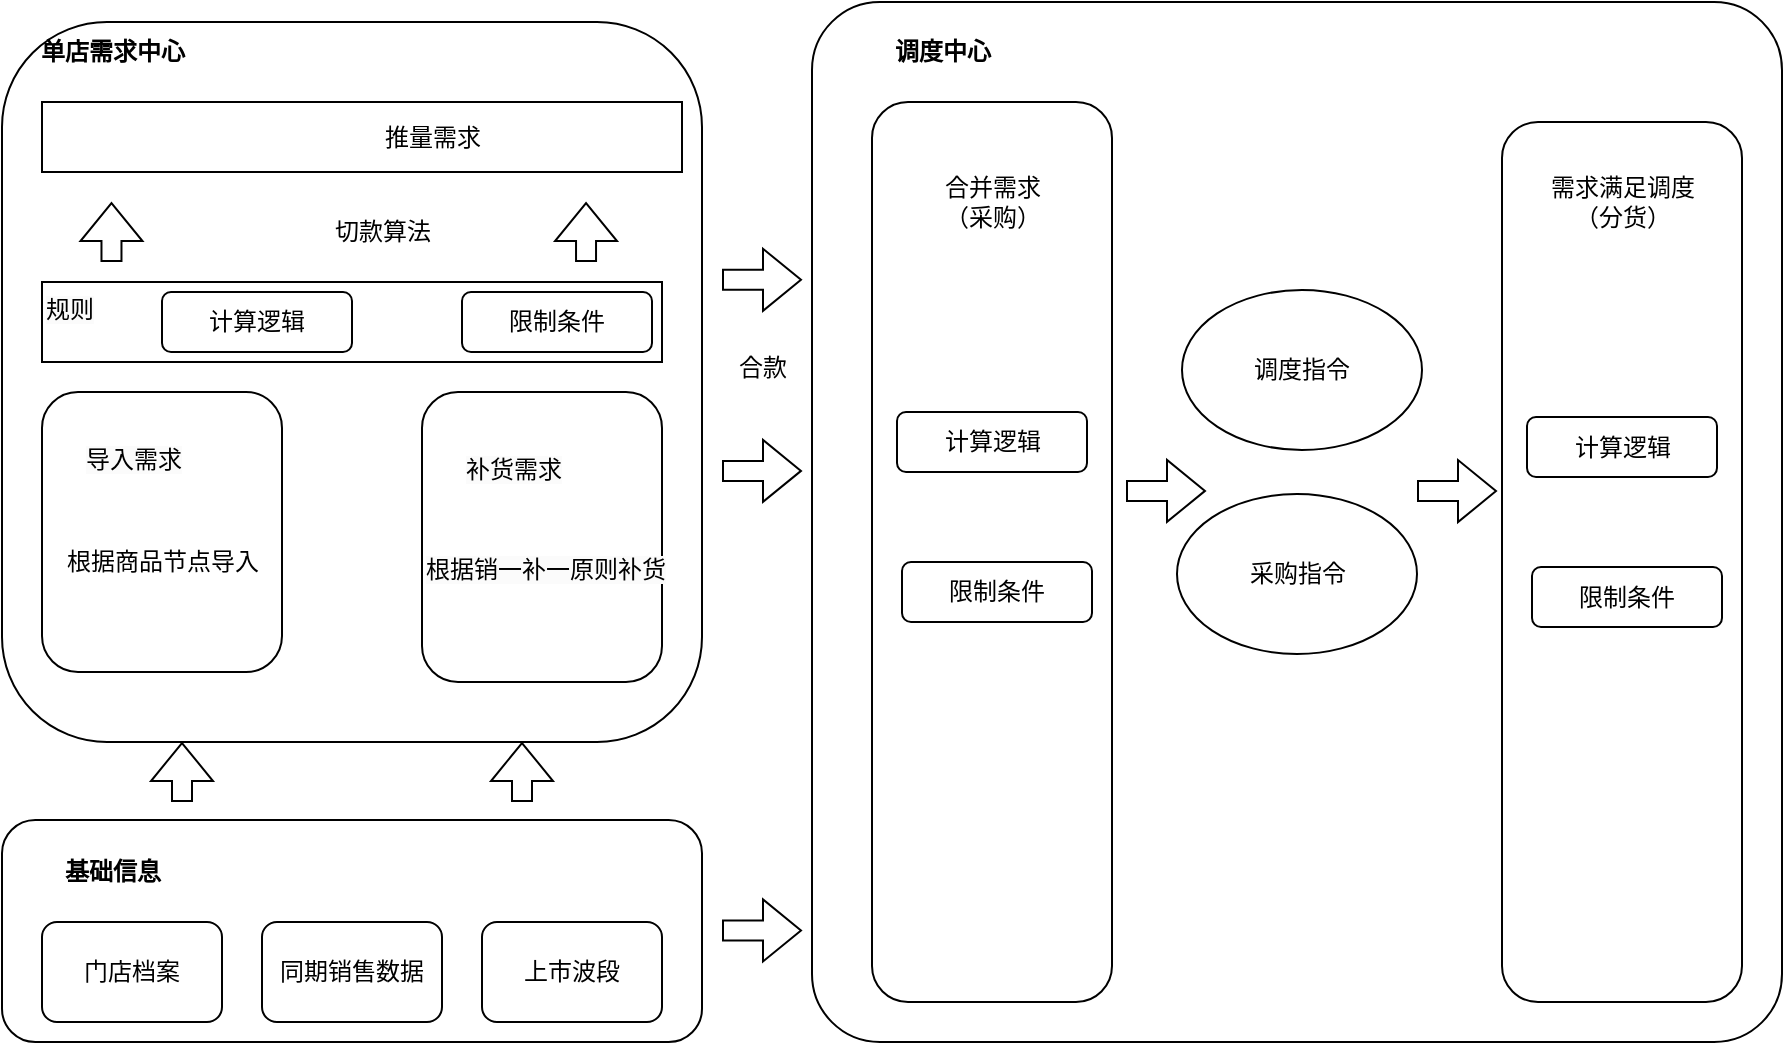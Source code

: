 <mxfile version="21.6.8" type="github" pages="2">
  <diagram name="第 1 页" id="xaPkh3g9TDOmRPGKabc2">
    <mxGraphModel dx="1208" dy="1980" grid="1" gridSize="10" guides="1" tooltips="1" connect="1" arrows="1" fold="1" page="1" pageScale="1" pageWidth="827" pageHeight="1169" math="0" shadow="0">
      <root>
        <mxCell id="0" />
        <mxCell id="1" parent="0" />
        <mxCell id="QPcyBwU5rb5KlgA2I_Je-1" value="" style="rounded=1;whiteSpace=wrap;html=1;" vertex="1" parent="1">
          <mxGeometry x="10" y="-190" width="350" height="360" as="geometry" />
        </mxCell>
        <mxCell id="QPcyBwU5rb5KlgA2I_Je-3" value="单店需求中心" style="text;html=1;align=center;verticalAlign=middle;resizable=0;points=[];autosize=1;strokeColor=none;fillColor=none;fontStyle=1" vertex="1" parent="1">
          <mxGeometry x="15" y="-190" width="100" height="30" as="geometry" />
        </mxCell>
        <mxCell id="QPcyBwU5rb5KlgA2I_Je-4" value="" style="rounded=1;whiteSpace=wrap;html=1;arcSize=7;" vertex="1" parent="1">
          <mxGeometry x="415" y="-200" width="485" height="520" as="geometry" />
        </mxCell>
        <mxCell id="QPcyBwU5rb5KlgA2I_Je-5" value="调度中心" style="text;html=1;align=center;verticalAlign=middle;resizable=0;points=[];autosize=1;strokeColor=none;fillColor=none;fontStyle=1" vertex="1" parent="1">
          <mxGeometry x="445" y="-190" width="70" height="30" as="geometry" />
        </mxCell>
        <mxCell id="QPcyBwU5rb5KlgA2I_Je-8" value="" style="rounded=1;whiteSpace=wrap;html=1;" vertex="1" parent="1">
          <mxGeometry x="10" y="209" width="350" height="111" as="geometry" />
        </mxCell>
        <mxCell id="QPcyBwU5rb5KlgA2I_Je-9" value="门店档案" style="rounded=1;whiteSpace=wrap;html=1;" vertex="1" parent="1">
          <mxGeometry x="30" y="260" width="90" height="50" as="geometry" />
        </mxCell>
        <mxCell id="QPcyBwU5rb5KlgA2I_Je-10" value="同期销售数据" style="rounded=1;whiteSpace=wrap;html=1;" vertex="1" parent="1">
          <mxGeometry x="140" y="260" width="90" height="50" as="geometry" />
        </mxCell>
        <mxCell id="QPcyBwU5rb5KlgA2I_Je-11" value="上市波段" style="rounded=1;whiteSpace=wrap;html=1;" vertex="1" parent="1">
          <mxGeometry x="250" y="260" width="90" height="50" as="geometry" />
        </mxCell>
        <mxCell id="QPcyBwU5rb5KlgA2I_Je-13" value="" style="shape=flexArrow;endArrow=classic;html=1;rounded=0;" edge="1" parent="1">
          <mxGeometry width="50" height="50" relative="1" as="geometry">
            <mxPoint x="100" y="200" as="sourcePoint" />
            <mxPoint x="100" y="170" as="targetPoint" />
          </mxGeometry>
        </mxCell>
        <mxCell id="QPcyBwU5rb5KlgA2I_Je-14" value="" style="rounded=1;whiteSpace=wrap;html=1;" vertex="1" parent="1">
          <mxGeometry x="30" y="-5" width="120" height="140" as="geometry" />
        </mxCell>
        <mxCell id="QPcyBwU5rb5KlgA2I_Je-15" value="" style="rounded=1;whiteSpace=wrap;html=1;" vertex="1" parent="1">
          <mxGeometry x="220" y="-5" width="120" height="145" as="geometry" />
        </mxCell>
        <mxCell id="QPcyBwU5rb5KlgA2I_Je-16" value="" style="rounded=1;whiteSpace=wrap;html=1;" vertex="1" parent="1">
          <mxGeometry x="445" y="-150" width="120" height="450" as="geometry" />
        </mxCell>
        <mxCell id="QPcyBwU5rb5KlgA2I_Je-17" value="" style="rounded=1;whiteSpace=wrap;html=1;" vertex="1" parent="1">
          <mxGeometry x="760" y="-140" width="120" height="440" as="geometry" />
        </mxCell>
        <mxCell id="QPcyBwU5rb5KlgA2I_Je-18" value="合并需求&lt;br&gt;（采购）" style="text;html=1;align=center;verticalAlign=middle;resizable=0;points=[];autosize=1;strokeColor=none;fillColor=none;" vertex="1" parent="1">
          <mxGeometry x="470" y="-120" width="70" height="40" as="geometry" />
        </mxCell>
        <mxCell id="QPcyBwU5rb5KlgA2I_Je-19" value="需求满足调度&lt;br&gt;（分货）" style="text;html=1;align=center;verticalAlign=middle;resizable=0;points=[];autosize=1;strokeColor=none;fillColor=none;" vertex="1" parent="1">
          <mxGeometry x="770" y="-120" width="100" height="40" as="geometry" />
        </mxCell>
        <mxCell id="QPcyBwU5rb5KlgA2I_Je-20" value="" style="shape=flexArrow;endArrow=classic;html=1;rounded=0;" edge="1" parent="1">
          <mxGeometry width="50" height="50" relative="1" as="geometry">
            <mxPoint x="270" y="200" as="sourcePoint" />
            <mxPoint x="270" y="170" as="targetPoint" />
          </mxGeometry>
        </mxCell>
        <mxCell id="QPcyBwU5rb5KlgA2I_Je-21" value="基础信息" style="text;html=1;align=center;verticalAlign=middle;resizable=0;points=[];autosize=1;strokeColor=none;fillColor=none;fontStyle=1" vertex="1" parent="1">
          <mxGeometry x="30" y="220" width="70" height="30" as="geometry" />
        </mxCell>
        <mxCell id="QPcyBwU5rb5KlgA2I_Je-22" value="根据商品节点导入" style="text;html=1;align=center;verticalAlign=middle;resizable=0;points=[];autosize=1;strokeColor=none;fillColor=none;" vertex="1" parent="1">
          <mxGeometry x="30" y="65" width="120" height="30" as="geometry" />
        </mxCell>
        <mxCell id="QPcyBwU5rb5KlgA2I_Je-30" value="&lt;span style=&quot;color: rgb(0, 0, 0); font-family: Helvetica; font-size: 12px; font-style: normal; font-variant-ligatures: normal; font-variant-caps: normal; font-weight: 400; letter-spacing: normal; orphans: 2; text-align: center; text-indent: 0px; text-transform: none; widows: 2; word-spacing: 0px; -webkit-text-stroke-width: 0px; background-color: rgb(251, 251, 251); text-decoration-thickness: initial; text-decoration-style: initial; text-decoration-color: initial; float: none; display: inline !important;&quot;&gt;导入需求&lt;/span&gt;" style="text;whiteSpace=wrap;html=1;" vertex="1" parent="1">
          <mxGeometry x="50" y="15" width="80" height="40" as="geometry" />
        </mxCell>
        <mxCell id="QPcyBwU5rb5KlgA2I_Je-31" value="&lt;span style=&quot;color: rgb(0, 0, 0); font-family: Helvetica; font-size: 12px; font-style: normal; font-variant-ligatures: normal; font-variant-caps: normal; font-weight: 400; letter-spacing: normal; orphans: 2; text-align: center; text-indent: 0px; text-transform: none; widows: 2; word-spacing: 0px; -webkit-text-stroke-width: 0px; background-color: rgb(251, 251, 251); text-decoration-thickness: initial; text-decoration-style: initial; text-decoration-color: initial; float: none; display: inline !important;&quot;&gt;补货需求&lt;/span&gt;&lt;br style=&quot;border-color: var(--border-color); color: rgb(0, 0, 0); font-family: Helvetica; font-size: 12px; font-style: normal; font-variant-ligatures: normal; font-variant-caps: normal; font-weight: 400; letter-spacing: normal; orphans: 2; text-align: center; text-indent: 0px; text-transform: none; widows: 2; word-spacing: 0px; -webkit-text-stroke-width: 0px; background-color: rgb(251, 251, 251); text-decoration-thickness: initial; text-decoration-style: initial; text-decoration-color: initial;&quot;&gt;" style="text;whiteSpace=wrap;html=1;" vertex="1" parent="1">
          <mxGeometry x="240" y="20" width="80" height="50" as="geometry" />
        </mxCell>
        <mxCell id="QPcyBwU5rb5KlgA2I_Je-32" value="&lt;span style=&quot;color: rgb(0, 0, 0); font-family: Helvetica; font-size: 12px; font-style: normal; font-variant-ligatures: normal; font-variant-caps: normal; font-weight: 400; letter-spacing: normal; orphans: 2; text-align: center; text-indent: 0px; text-transform: none; widows: 2; word-spacing: 0px; -webkit-text-stroke-width: 0px; background-color: rgb(251, 251, 251); text-decoration-thickness: initial; text-decoration-style: initial; text-decoration-color: initial; float: none; display: inline !important;&quot;&gt;根据销一补一原则补货&lt;/span&gt;" style="text;whiteSpace=wrap;html=1;" vertex="1" parent="1">
          <mxGeometry x="220" y="70" width="150" height="40" as="geometry" />
        </mxCell>
        <mxCell id="QPcyBwU5rb5KlgA2I_Je-37" value="" style="rounded=0;whiteSpace=wrap;html=1;" vertex="1" parent="1">
          <mxGeometry x="30" y="-60" width="310" height="40" as="geometry" />
        </mxCell>
        <mxCell id="QPcyBwU5rb5KlgA2I_Je-39" value="" style="rounded=0;whiteSpace=wrap;html=1;" vertex="1" parent="1">
          <mxGeometry x="30" y="-150" width="320" height="35" as="geometry" />
        </mxCell>
        <mxCell id="QPcyBwU5rb5KlgA2I_Je-41" value="推量需求" style="text;html=1;align=center;verticalAlign=middle;resizable=0;points=[];autosize=1;strokeColor=none;fillColor=none;" vertex="1" parent="1">
          <mxGeometry x="190" y="-147.5" width="70" height="30" as="geometry" />
        </mxCell>
        <mxCell id="QPcyBwU5rb5KlgA2I_Je-42" value="" style="shape=flexArrow;endArrow=classic;html=1;rounded=0;" edge="1" parent="1">
          <mxGeometry width="50" height="50" relative="1" as="geometry">
            <mxPoint x="64.74" y="-70" as="sourcePoint" />
            <mxPoint x="64.74" y="-100" as="targetPoint" />
          </mxGeometry>
        </mxCell>
        <mxCell id="QPcyBwU5rb5KlgA2I_Je-43" value="" style="shape=flexArrow;endArrow=classic;html=1;rounded=0;" edge="1" parent="1">
          <mxGeometry width="50" height="50" relative="1" as="geometry">
            <mxPoint x="302.02" y="-70" as="sourcePoint" />
            <mxPoint x="302.02" y="-100" as="targetPoint" />
          </mxGeometry>
        </mxCell>
        <mxCell id="QPcyBwU5rb5KlgA2I_Je-44" value="&lt;span style=&quot;color: rgb(0, 0, 0); font-family: Helvetica; font-size: 12px; font-style: normal; font-variant-ligatures: normal; font-variant-caps: normal; font-weight: 400; letter-spacing: normal; orphans: 2; text-align: center; text-indent: 0px; text-transform: none; widows: 2; word-spacing: 0px; -webkit-text-stroke-width: 0px; background-color: rgb(251, 251, 251); text-decoration-thickness: initial; text-decoration-style: initial; text-decoration-color: initial; float: none; display: inline !important;&quot;&gt;规则&lt;/span&gt;" style="text;whiteSpace=wrap;html=1;" vertex="1" parent="1">
          <mxGeometry x="30" y="-60" width="60" height="40" as="geometry" />
        </mxCell>
        <mxCell id="QPcyBwU5rb5KlgA2I_Je-46" value="计算逻辑" style="rounded=1;whiteSpace=wrap;html=1;" vertex="1" parent="1">
          <mxGeometry x="90" y="-55" width="95" height="30" as="geometry" />
        </mxCell>
        <mxCell id="QPcyBwU5rb5KlgA2I_Je-47" value="限制条件" style="rounded=1;whiteSpace=wrap;html=1;" vertex="1" parent="1">
          <mxGeometry x="240" y="-55" width="95" height="30" as="geometry" />
        </mxCell>
        <mxCell id="QPcyBwU5rb5KlgA2I_Je-48" value="切款算法" style="text;html=1;align=center;verticalAlign=middle;resizable=0;points=[];autosize=1;strokeColor=none;fillColor=none;" vertex="1" parent="1">
          <mxGeometry x="165" y="-100" width="70" height="30" as="geometry" />
        </mxCell>
        <mxCell id="QPcyBwU5rb5KlgA2I_Je-52" value="" style="shape=flexArrow;endArrow=classic;html=1;rounded=0;" edge="1" parent="1">
          <mxGeometry width="50" height="50" relative="1" as="geometry">
            <mxPoint x="370" y="-61.11" as="sourcePoint" />
            <mxPoint x="410" y="-61.11" as="targetPoint" />
          </mxGeometry>
        </mxCell>
        <mxCell id="QPcyBwU5rb5KlgA2I_Je-53" value="" style="shape=flexArrow;endArrow=classic;html=1;rounded=0;" edge="1" parent="1">
          <mxGeometry width="50" height="50" relative="1" as="geometry">
            <mxPoint x="370" y="34.44" as="sourcePoint" />
            <mxPoint x="410" y="34.44" as="targetPoint" />
          </mxGeometry>
        </mxCell>
        <mxCell id="QPcyBwU5rb5KlgA2I_Je-54" value="" style="shape=flexArrow;endArrow=classic;html=1;rounded=0;" edge="1" parent="1">
          <mxGeometry width="50" height="50" relative="1" as="geometry">
            <mxPoint x="370" y="264.24" as="sourcePoint" />
            <mxPoint x="410" y="264.24" as="targetPoint" />
          </mxGeometry>
        </mxCell>
        <mxCell id="QPcyBwU5rb5KlgA2I_Je-56" value="调度指令" style="ellipse;whiteSpace=wrap;html=1;" vertex="1" parent="1">
          <mxGeometry x="600" y="-56" width="120" height="80" as="geometry" />
        </mxCell>
        <mxCell id="QPcyBwU5rb5KlgA2I_Je-57" value="采购指令" style="ellipse;whiteSpace=wrap;html=1;" vertex="1" parent="1">
          <mxGeometry x="597.5" y="46" width="120" height="80" as="geometry" />
        </mxCell>
        <mxCell id="QPcyBwU5rb5KlgA2I_Je-58" value="计算逻辑" style="rounded=1;whiteSpace=wrap;html=1;" vertex="1" parent="1">
          <mxGeometry x="457.5" y="5" width="95" height="30" as="geometry" />
        </mxCell>
        <mxCell id="QPcyBwU5rb5KlgA2I_Je-59" value="限制条件" style="rounded=1;whiteSpace=wrap;html=1;" vertex="1" parent="1">
          <mxGeometry x="460" y="80" width="95" height="30" as="geometry" />
        </mxCell>
        <mxCell id="QPcyBwU5rb5KlgA2I_Je-62" value="" style="shape=flexArrow;endArrow=classic;html=1;rounded=0;" edge="1" parent="1">
          <mxGeometry width="50" height="50" relative="1" as="geometry">
            <mxPoint x="572" y="44.44" as="sourcePoint" />
            <mxPoint x="612" y="44.44" as="targetPoint" />
          </mxGeometry>
        </mxCell>
        <mxCell id="QPcyBwU5rb5KlgA2I_Je-63" value="" style="shape=flexArrow;endArrow=classic;html=1;rounded=0;" edge="1" parent="1">
          <mxGeometry width="50" height="50" relative="1" as="geometry">
            <mxPoint x="717.5" y="44.55" as="sourcePoint" />
            <mxPoint x="757.5" y="44.55" as="targetPoint" />
          </mxGeometry>
        </mxCell>
        <mxCell id="QPcyBwU5rb5KlgA2I_Je-64" value="合款" style="text;html=1;align=center;verticalAlign=middle;resizable=0;points=[];autosize=1;strokeColor=none;fillColor=none;" vertex="1" parent="1">
          <mxGeometry x="365" y="-32" width="50" height="30" as="geometry" />
        </mxCell>
        <mxCell id="QPcyBwU5rb5KlgA2I_Je-65" value="计算逻辑" style="rounded=1;whiteSpace=wrap;html=1;" vertex="1" parent="1">
          <mxGeometry x="772.5" y="7.5" width="95" height="30" as="geometry" />
        </mxCell>
        <mxCell id="QPcyBwU5rb5KlgA2I_Je-66" value="限制条件" style="rounded=1;whiteSpace=wrap;html=1;" vertex="1" parent="1">
          <mxGeometry x="775" y="82.5" width="95" height="30" as="geometry" />
        </mxCell>
      </root>
    </mxGraphModel>
  </diagram>
  <diagram id="fvJGWxVYAE1Kp8x8Qm4A" name="第 2 页">
    <mxGraphModel dx="2121" dy="869" grid="1" gridSize="10" guides="1" tooltips="1" connect="1" arrows="1" fold="1" page="1" pageScale="1" pageWidth="827" pageHeight="1169" math="0" shadow="0">
      <root>
        <mxCell id="0" />
        <mxCell id="1" parent="0" />
        <mxCell id="mP2An4uJ5yGaykamigUY-7" value="" style="rounded=0;whiteSpace=wrap;html=1;" vertex="1" parent="1">
          <mxGeometry x="340" width="280" height="400" as="geometry" />
        </mxCell>
        <mxCell id="mP2An4uJ5yGaykamigUY-25" value="" style="rounded=0;whiteSpace=wrap;html=1;" vertex="1" parent="1">
          <mxGeometry x="-370" y="410" width="990" height="70" as="geometry" />
        </mxCell>
        <mxCell id="mP2An4uJ5yGaykamigUY-26" value="门店档案" style="text;html=1;align=center;verticalAlign=middle;resizable=0;points=[];autosize=1;strokeColor=none;fillColor=none;" vertex="1" parent="1">
          <mxGeometry x="-342" y="439" width="70" height="30" as="geometry" />
        </mxCell>
        <mxCell id="mP2An4uJ5yGaykamigUY-28" value="品类参数表" style="text;html=1;align=center;verticalAlign=middle;resizable=0;points=[];autosize=1;strokeColor=none;fillColor=none;" vertex="1" parent="1">
          <mxGeometry x="-100" y="440" width="80" height="30" as="geometry" />
        </mxCell>
        <mxCell id="mP2An4uJ5yGaykamigUY-29" value="品牌保有量参数表" style="text;html=1;align=center;verticalAlign=middle;resizable=0;points=[];autosize=1;strokeColor=none;fillColor=none;" vertex="1" parent="1">
          <mxGeometry x="-250" y="440" width="120" height="30" as="geometry" />
        </mxCell>
        <mxCell id="mP2An4uJ5yGaykamigUY-30" value="尺码手数配置表" style="text;html=1;align=center;verticalAlign=middle;resizable=0;points=[];autosize=1;strokeColor=none;fillColor=none;" vertex="1" parent="1">
          <mxGeometry x="-10" y="440" width="110" height="30" as="geometry" />
        </mxCell>
        <mxCell id="mP2An4uJ5yGaykamigUY-31" value="&lt;b&gt;基础数据&lt;/b&gt;" style="text;html=1;align=center;verticalAlign=middle;resizable=0;points=[];autosize=1;strokeColor=none;fillColor=none;" vertex="1" parent="1">
          <mxGeometry x="-350" y="410" width="70" height="30" as="geometry" />
        </mxCell>
        <mxCell id="mP2An4uJ5yGaykamigUY-39" value="&lt;b&gt;调度中心&lt;/b&gt;" style="text;html=1;align=center;verticalAlign=middle;resizable=0;points=[];autosize=1;strokeColor=none;fillColor=none;" vertex="1" parent="1">
          <mxGeometry x="340" width="70" height="30" as="geometry" />
        </mxCell>
        <mxCell id="mP2An4uJ5yGaykamigUY-52" value="" style="edgeStyle=orthogonalEdgeStyle;rounded=0;orthogonalLoop=1;jettySize=auto;html=1;" edge="1" parent="1" source="mP2An4uJ5yGaykamigUY-41" target="mP2An4uJ5yGaykamigUY-43">
          <mxGeometry relative="1" as="geometry" />
        </mxCell>
        <mxCell id="mP2An4uJ5yGaykamigUY-53" value="" style="edgeStyle=orthogonalEdgeStyle;rounded=0;orthogonalLoop=1;jettySize=auto;html=1;" edge="1" parent="1" source="mP2An4uJ5yGaykamigUY-41" target="mP2An4uJ5yGaykamigUY-44">
          <mxGeometry relative="1" as="geometry" />
        </mxCell>
        <mxCell id="mP2An4uJ5yGaykamigUY-41" value="" style="rounded=0;whiteSpace=wrap;html=1;fillColor=#ffe6cc;strokeColor=#d79b00;" vertex="1" parent="1">
          <mxGeometry x="354" y="30" width="120" height="90" as="geometry" />
        </mxCell>
        <mxCell id="mP2An4uJ5yGaykamigUY-42" value="" style="rounded=0;whiteSpace=wrap;html=1;fillColor=#ffe6cc;strokeColor=#d79b00;" vertex="1" parent="1">
          <mxGeometry x="354" y="165" width="120" height="195" as="geometry" />
        </mxCell>
        <mxCell id="mP2An4uJ5yGaykamigUY-43" value="调度指令" style="text;html=1;align=center;verticalAlign=middle;resizable=0;points=[];autosize=1;strokeColor=none;fillColor=none;" vertex="1" parent="1">
          <mxGeometry x="511" y="40" width="70" height="30" as="geometry" />
        </mxCell>
        <mxCell id="mP2An4uJ5yGaykamigUY-46" value="" style="edgeStyle=orthogonalEdgeStyle;rounded=0;orthogonalLoop=1;jettySize=auto;html=1;entryX=0.5;entryY=0;entryDx=0;entryDy=0;" edge="1" parent="1" source="mP2An4uJ5yGaykamigUY-44" target="mP2An4uJ5yGaykamigUY-42">
          <mxGeometry relative="1" as="geometry">
            <mxPoint x="465" y="175" as="targetPoint" />
            <Array as="points">
              <mxPoint x="540" y="140" />
              <mxPoint x="414" y="140" />
            </Array>
          </mxGeometry>
        </mxCell>
        <mxCell id="mP2An4uJ5yGaykamigUY-44" value="采购指令" style="text;html=1;align=center;verticalAlign=middle;resizable=0;points=[];autosize=1;strokeColor=none;fillColor=none;" vertex="1" parent="1">
          <mxGeometry x="510" y="100" width="70" height="30" as="geometry" />
        </mxCell>
        <mxCell id="mP2An4uJ5yGaykamigUY-48" value="" style="endArrow=classic;html=1;rounded=0;entryX=0.001;entryY=0.574;entryDx=0;entryDy=0;entryPerimeter=0;" edge="1" parent="1" target="mP2An4uJ5yGaykamigUY-7">
          <mxGeometry width="50" height="50" relative="1" as="geometry">
            <mxPoint x="290" y="230" as="sourcePoint" />
            <mxPoint x="450" y="180" as="targetPoint" />
          </mxGeometry>
        </mxCell>
        <mxCell id="mP2An4uJ5yGaykamigUY-49" value="&lt;span style=&quot;color: rgb(0, 0, 0); font-family: Helvetica; font-size: 12px; font-style: normal; font-variant-ligatures: normal; font-variant-caps: normal; font-weight: 400; letter-spacing: normal; orphans: 2; text-align: center; text-indent: 0px; text-transform: none; widows: 2; word-spacing: 0px; -webkit-text-stroke-width: 0px; background-color: rgb(251, 251, 251); text-decoration-thickness: initial; text-decoration-style: initial; text-decoration-color: initial; float: none; display: inline !important;&quot;&gt;分货调度&lt;/span&gt;" style="text;whiteSpace=wrap;html=1;" vertex="1" parent="1">
          <mxGeometry x="374" y="180" width="80" height="40" as="geometry" />
        </mxCell>
        <mxCell id="mP2An4uJ5yGaykamigUY-50" value="计算需求量" style="rounded=0;whiteSpace=wrap;html=1;" vertex="1" parent="1">
          <mxGeometry x="371" y="220" width="86" height="37" as="geometry" />
        </mxCell>
        <mxCell id="mP2An4uJ5yGaykamigUY-51" value="生成分货指令" style="rounded=0;whiteSpace=wrap;html=1;" vertex="1" parent="1">
          <mxGeometry x="368" y="301.5" width="86" height="37" as="geometry" />
        </mxCell>
        <mxCell id="mP2An4uJ5yGaykamigUY-54" value="" style="rounded=0;whiteSpace=wrap;html=1;" vertex="1" parent="1">
          <mxGeometry x="-365" width="665" height="400" as="geometry" />
        </mxCell>
        <mxCell id="mP2An4uJ5yGaykamigUY-55" value="" style="rounded=0;whiteSpace=wrap;html=1;fillColor=#ffe6cc;strokeColor=#d79b00;" vertex="1" parent="1">
          <mxGeometry x="160" y="100" width="120" height="200" as="geometry" />
        </mxCell>
        <mxCell id="mP2An4uJ5yGaykamigUY-56" value="需求" style="text;html=1;align=center;verticalAlign=middle;resizable=0;points=[];autosize=1;strokeColor=none;fillColor=none;fontStyle=1" vertex="1" parent="1">
          <mxGeometry x="195" y="180" width="50" height="30" as="geometry" />
        </mxCell>
        <mxCell id="mP2An4uJ5yGaykamigUY-57" value="" style="edgeStyle=orthogonalEdgeStyle;rounded=0;orthogonalLoop=1;jettySize=auto;html=1;" edge="1" parent="1" source="mP2An4uJ5yGaykamigUY-58" target="mP2An4uJ5yGaykamigUY-55">
          <mxGeometry relative="1" as="geometry" />
        </mxCell>
        <mxCell id="mP2An4uJ5yGaykamigUY-58" value="导入量" style="text;html=1;align=center;verticalAlign=middle;resizable=0;points=[];autosize=1;strokeColor=none;fillColor=none;" vertex="1" parent="1">
          <mxGeometry x="60" y="88" width="60" height="30" as="geometry" />
        </mxCell>
        <mxCell id="mP2An4uJ5yGaykamigUY-59" value="" style="edgeStyle=orthogonalEdgeStyle;rounded=0;orthogonalLoop=1;jettySize=auto;html=1;" edge="1" parent="1" source="mP2An4uJ5yGaykamigUY-60" target="mP2An4uJ5yGaykamigUY-55">
          <mxGeometry relative="1" as="geometry" />
        </mxCell>
        <mxCell id="mP2An4uJ5yGaykamigUY-60" value="补货量" style="text;html=1;align=center;verticalAlign=middle;resizable=0;points=[];autosize=1;strokeColor=none;fillColor=none;" vertex="1" parent="1">
          <mxGeometry x="60" y="200" width="60" height="30" as="geometry" />
        </mxCell>
        <mxCell id="mP2An4uJ5yGaykamigUY-61" value="" style="edgeStyle=orthogonalEdgeStyle;rounded=0;orthogonalLoop=1;jettySize=auto;html=1;" edge="1" parent="1" source="mP2An4uJ5yGaykamigUY-62" target="mP2An4uJ5yGaykamigUY-55">
          <mxGeometry relative="1" as="geometry" />
        </mxCell>
        <mxCell id="mP2An4uJ5yGaykamigUY-62" value="退货量" style="text;html=1;align=center;verticalAlign=middle;resizable=0;points=[];autosize=1;strokeColor=none;fillColor=none;" vertex="1" parent="1">
          <mxGeometry x="60" y="290" width="60" height="30" as="geometry" />
        </mxCell>
        <mxCell id="mP2An4uJ5yGaykamigUY-63" value="" style="rounded=0;whiteSpace=wrap;html=1;" vertex="1" parent="1">
          <mxGeometry x="-140" y="10" width="160" height="380" as="geometry" />
        </mxCell>
        <mxCell id="mP2An4uJ5yGaykamigUY-64" value="规则引擎" style="text;html=1;align=center;verticalAlign=middle;resizable=0;points=[];autosize=1;strokeColor=none;fillColor=none;fontStyle=1" vertex="1" parent="1">
          <mxGeometry x="-140" y="10" width="70" height="30" as="geometry" />
        </mxCell>
        <mxCell id="mP2An4uJ5yGaykamigUY-65" value="" style="edgeStyle=orthogonalEdgeStyle;rounded=0;orthogonalLoop=1;jettySize=auto;html=1;" edge="1" parent="1" source="mP2An4uJ5yGaykamigUY-66" target="mP2An4uJ5yGaykamigUY-58">
          <mxGeometry relative="1" as="geometry" />
        </mxCell>
        <mxCell id="mP2An4uJ5yGaykamigUY-66" value="导入规则" style="rounded=0;whiteSpace=wrap;html=1;fillColor=#ffe6cc;strokeColor=#d79b00;" vertex="1" parent="1">
          <mxGeometry x="-120" y="50" width="120" height="60" as="geometry" />
        </mxCell>
        <mxCell id="mP2An4uJ5yGaykamigUY-67" value="" style="edgeStyle=orthogonalEdgeStyle;rounded=0;orthogonalLoop=1;jettySize=auto;html=1;" edge="1" parent="1" source="mP2An4uJ5yGaykamigUY-68" target="mP2An4uJ5yGaykamigUY-60">
          <mxGeometry relative="1" as="geometry" />
        </mxCell>
        <mxCell id="mP2An4uJ5yGaykamigUY-68" value="补货规则" style="rounded=0;whiteSpace=wrap;html=1;" vertex="1" parent="1">
          <mxGeometry x="-120" y="205" width="120" height="60" as="geometry" />
        </mxCell>
        <mxCell id="mP2An4uJ5yGaykamigUY-69" value="" style="edgeStyle=orthogonalEdgeStyle;rounded=0;orthogonalLoop=1;jettySize=auto;html=1;" edge="1" parent="1" source="mP2An4uJ5yGaykamigUY-70" target="mP2An4uJ5yGaykamigUY-62">
          <mxGeometry relative="1" as="geometry" />
        </mxCell>
        <mxCell id="mP2An4uJ5yGaykamigUY-70" value="退货规则" style="rounded=0;whiteSpace=wrap;html=1;" vertex="1" parent="1">
          <mxGeometry x="-120" y="290" width="120" height="60" as="geometry" />
        </mxCell>
        <mxCell id="mP2An4uJ5yGaykamigUY-71" value="" style="edgeStyle=orthogonalEdgeStyle;rounded=0;orthogonalLoop=1;jettySize=auto;html=1;" edge="1" parent="1" source="mP2An4uJ5yGaykamigUY-73" target="mP2An4uJ5yGaykamigUY-70">
          <mxGeometry relative="1" as="geometry" />
        </mxCell>
        <mxCell id="mP2An4uJ5yGaykamigUY-72" value="" style="edgeStyle=orthogonalEdgeStyle;rounded=0;orthogonalLoop=1;jettySize=auto;html=1;entryX=0;entryY=0.5;entryDx=0;entryDy=0;" edge="1" parent="1" source="mP2An4uJ5yGaykamigUY-73" target="mP2An4uJ5yGaykamigUY-68">
          <mxGeometry relative="1" as="geometry" />
        </mxCell>
        <mxCell id="mP2An4uJ5yGaykamigUY-73" value="" style="rounded=0;whiteSpace=wrap;html=1;" vertex="1" parent="1">
          <mxGeometry x="-350" y="250" width="160" height="60" as="geometry" />
        </mxCell>
        <mxCell id="mP2An4uJ5yGaykamigUY-74" value="标签引擎" style="text;html=1;align=center;verticalAlign=middle;resizable=0;points=[];autosize=1;strokeColor=none;fillColor=none;" vertex="1" parent="1">
          <mxGeometry x="-305" y="265" width="70" height="30" as="geometry" />
        </mxCell>
        <mxCell id="mP2An4uJ5yGaykamigUY-75" value="" style="edgeStyle=orthogonalEdgeStyle;rounded=0;orthogonalLoop=1;jettySize=auto;html=1;entryX=0.042;entryY=0.45;entryDx=0;entryDy=0;entryPerimeter=0;" edge="1" parent="1" source="mP2An4uJ5yGaykamigUY-76" target="mP2An4uJ5yGaykamigUY-60">
          <mxGeometry relative="1" as="geometry" />
        </mxCell>
        <mxCell id="mP2An4uJ5yGaykamigUY-76" value="补货规则1" style="rounded=0;whiteSpace=wrap;html=1;fillColor=#ffe6cc;strokeColor=#d79b00;" vertex="1" parent="1">
          <mxGeometry x="-120" y="120" width="120" height="60" as="geometry" />
        </mxCell>
        <mxCell id="mP2An4uJ5yGaykamigUY-77" value="" style="rounded=0;whiteSpace=wrap;html=1;fillColor=#ffe6cc;strokeColor=#d79b00;" vertex="1" parent="1">
          <mxGeometry x="-350" y="120" width="160" height="60" as="geometry" />
        </mxCell>
        <mxCell id="mP2An4uJ5yGaykamigUY-82" value="" style="edgeStyle=orthogonalEdgeStyle;rounded=0;orthogonalLoop=1;jettySize=auto;html=1;" edge="1" parent="1" source="mP2An4uJ5yGaykamigUY-78" target="mP2An4uJ5yGaykamigUY-76">
          <mxGeometry relative="1" as="geometry" />
        </mxCell>
        <mxCell id="mP2An4uJ5yGaykamigUY-78" value="同期数据+A/B算法" style="text;html=1;align=center;verticalAlign=middle;resizable=0;points=[];autosize=1;strokeColor=none;fillColor=none;" vertex="1" parent="1">
          <mxGeometry x="-330" y="135" width="120" height="30" as="geometry" />
        </mxCell>
        <mxCell id="mP2An4uJ5yGaykamigUY-79" value="合并切款" style="text;html=1;align=center;verticalAlign=middle;resizable=0;points=[];autosize=1;strokeColor=none;fillColor=none;" vertex="1" parent="1">
          <mxGeometry x="117" y="169" width="70" height="30" as="geometry" />
        </mxCell>
        <mxCell id="mP2An4uJ5yGaykamigUY-80" value="需求中心" style="text;html=1;align=center;verticalAlign=middle;resizable=0;points=[];autosize=1;strokeColor=none;fillColor=none;fontStyle=1" vertex="1" parent="1">
          <mxGeometry x="-365" width="70" height="30" as="geometry" />
        </mxCell>
        <mxCell id="mP2An4uJ5yGaykamigUY-81" value="……" style="text;html=1;align=center;verticalAlign=middle;resizable=0;points=[];autosize=1;strokeColor=none;fillColor=none;" vertex="1" parent="1">
          <mxGeometry x="135" y="440" width="50" height="30" as="geometry" />
        </mxCell>
        <mxCell id="mP2An4uJ5yGaykamigUY-83" value="限制条件参数表" style="rounded=0;whiteSpace=wrap;html=1;" vertex="1" parent="1">
          <mxGeometry x="210" y="424" width="380" height="46" as="geometry" />
        </mxCell>
        <mxCell id="mP2An4uJ5yGaykamigUY-84" value="调整推量结果" style="rounded=0;whiteSpace=wrap;html=1;" vertex="1" parent="1">
          <mxGeometry x="374" y="73" width="86" height="37" as="geometry" />
        </mxCell>
        <mxCell id="mP2An4uJ5yGaykamigUY-85" value="&lt;span style=&quot;color: rgb(0, 0, 0); font-family: Helvetica; font-size: 12px; font-style: normal; font-variant-ligatures: normal; font-variant-caps: normal; font-weight: 400; letter-spacing: normal; orphans: 2; text-align: center; text-indent: 0px; text-transform: none; widows: 2; word-spacing: 0px; -webkit-text-stroke-width: 0px; background-color: rgb(251, 251, 251); text-decoration-thickness: initial; text-decoration-style: initial; text-decoration-color: initial; float: none; display: inline !important;&quot;&gt;合并需求&lt;/span&gt;" style="text;whiteSpace=wrap;html=1;" vertex="1" parent="1">
          <mxGeometry x="380" y="30" width="80" height="40" as="geometry" />
        </mxCell>
      </root>
    </mxGraphModel>
  </diagram>
</mxfile>
